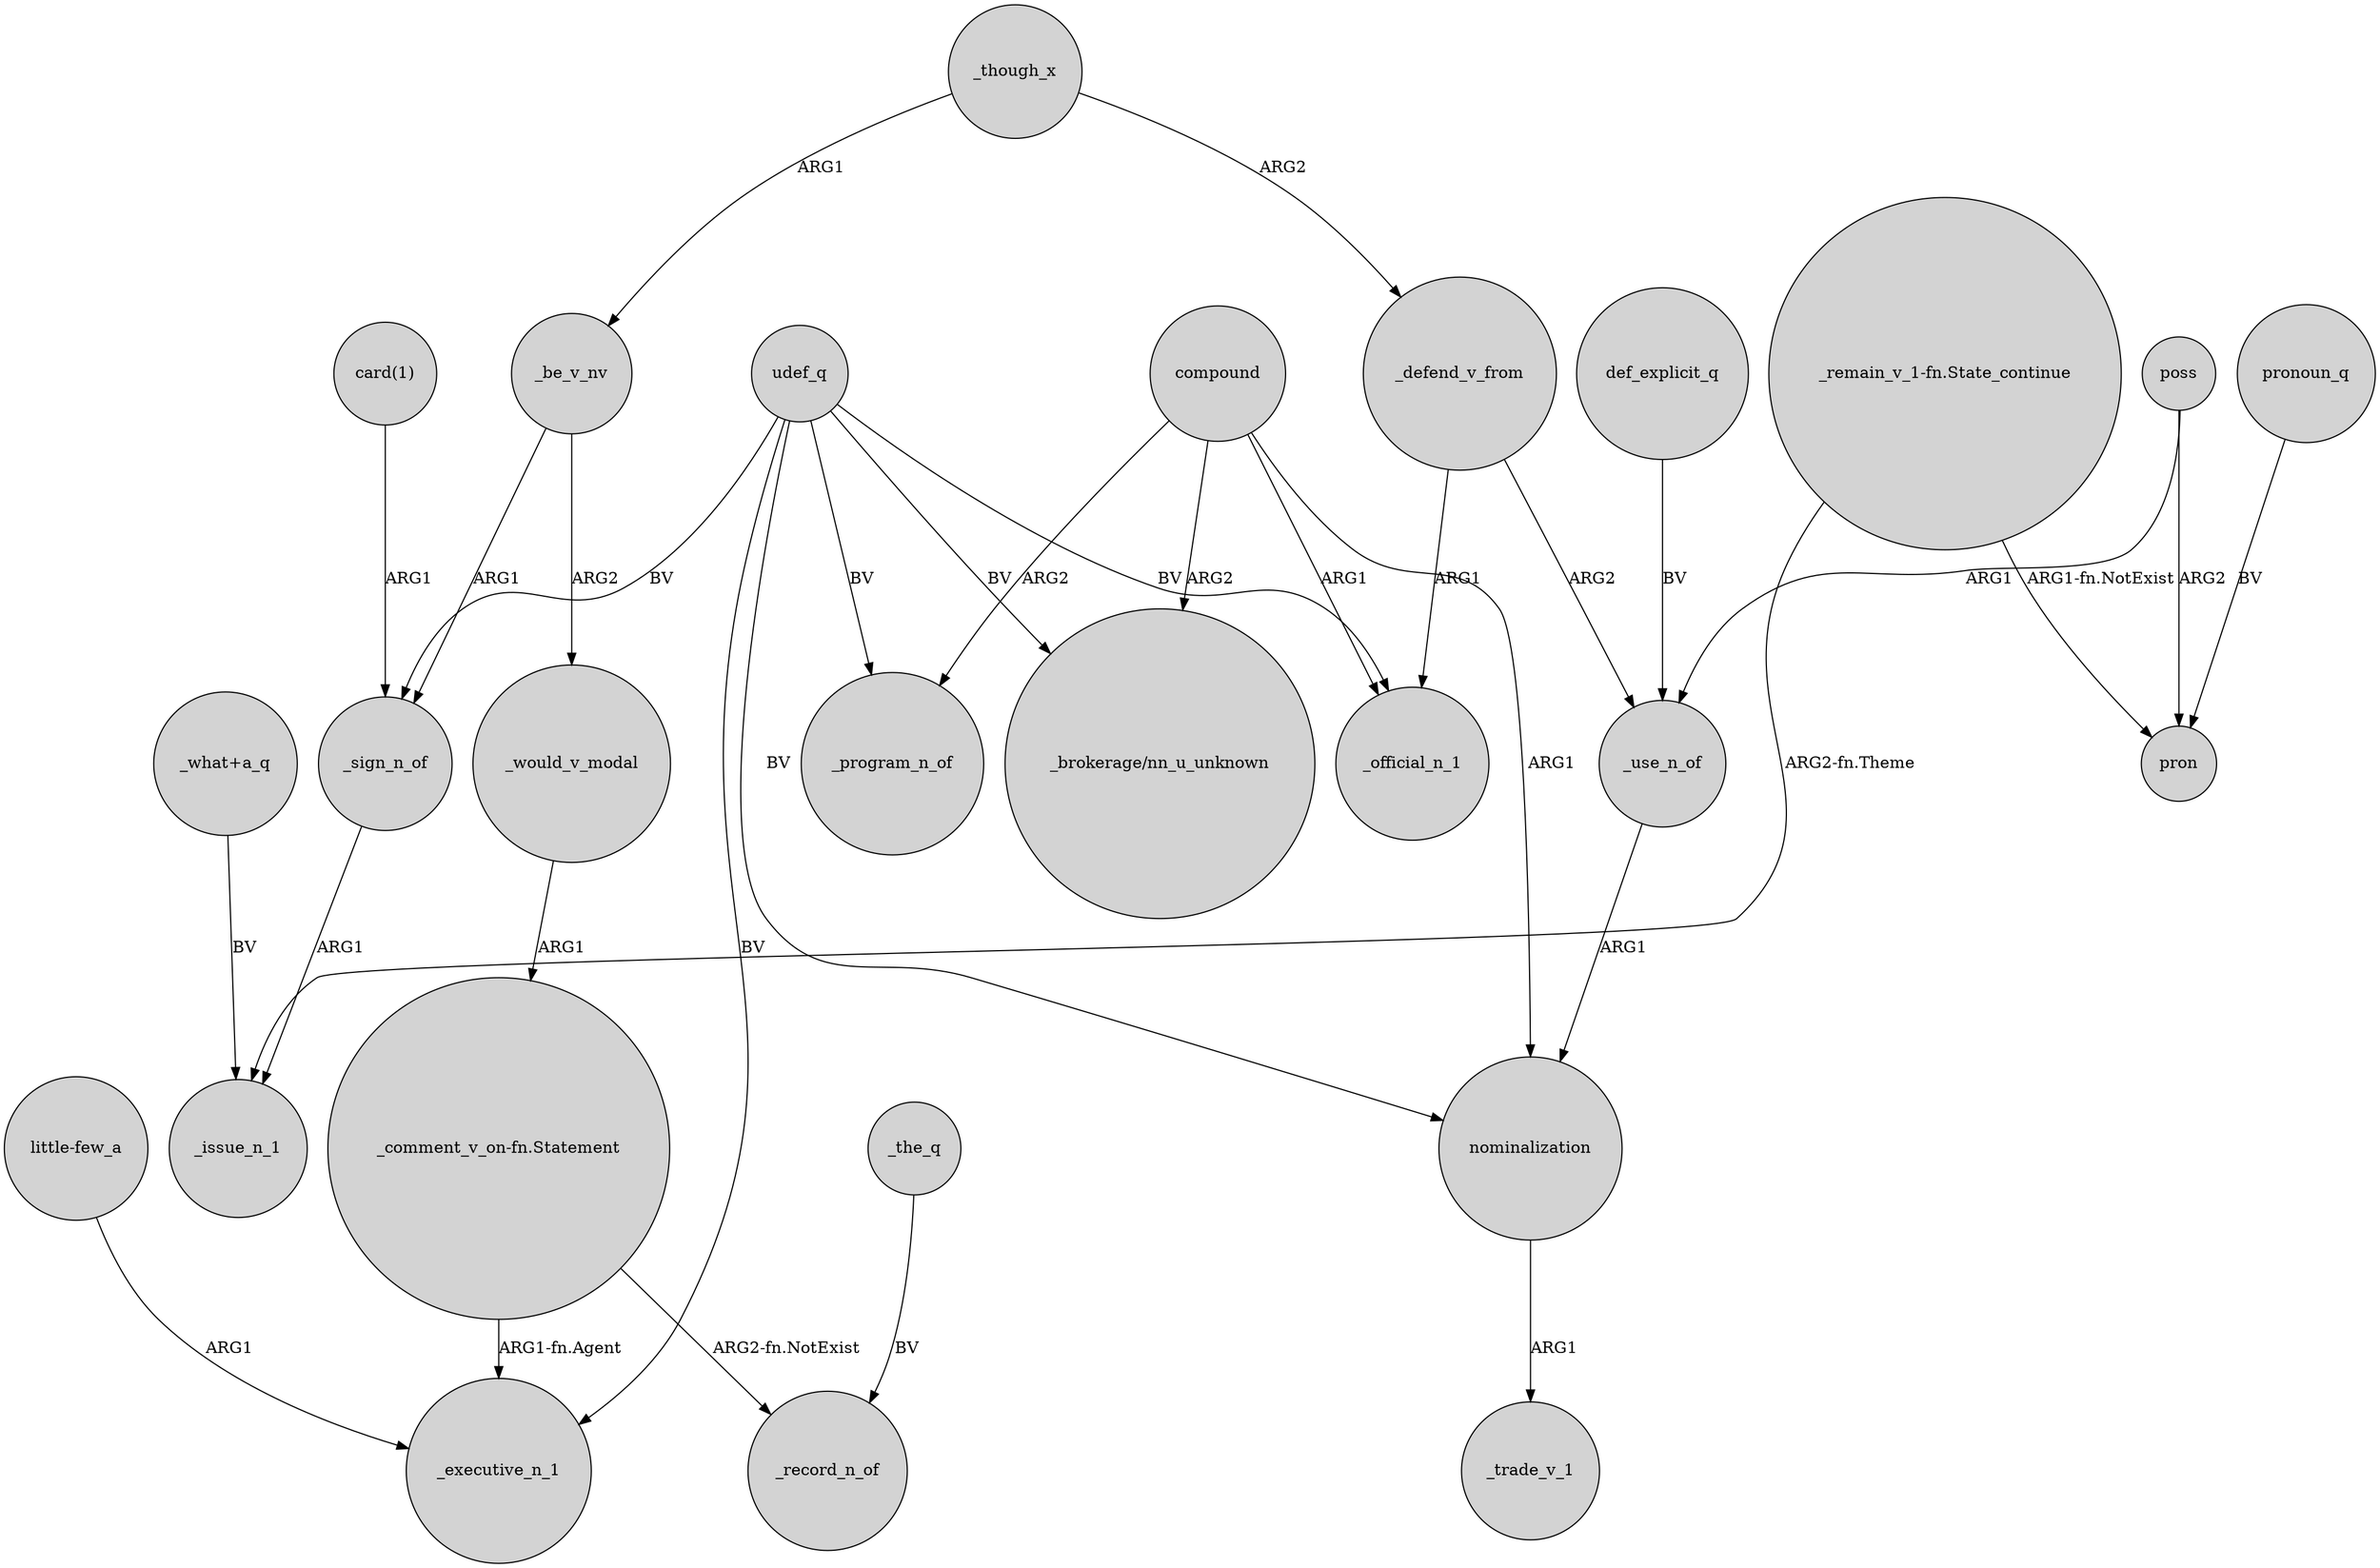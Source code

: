digraph {
	node [shape=circle style=filled]
	_defend_v_from -> _official_n_1 [label=ARG1]
	compound -> _program_n_of [label=ARG2]
	_be_v_nv -> _sign_n_of [label=ARG1]
	poss -> _use_n_of [label=ARG1]
	poss -> pron [label=ARG2]
	udef_q -> _executive_n_1 [label=BV]
	_though_x -> _defend_v_from [label=ARG2]
	udef_q -> _program_n_of [label=BV]
	compound -> "_brokerage/nn_u_unknown" [label=ARG2]
	nominalization -> _trade_v_1 [label=ARG1]
	"_what+a_q" -> _issue_n_1 [label=BV]
	udef_q -> "_brokerage/nn_u_unknown" [label=BV]
	pronoun_q -> pron [label=BV]
	udef_q -> _sign_n_of [label=BV]
	_would_v_modal -> "_comment_v_on-fn.Statement" [label=ARG1]
	def_explicit_q -> _use_n_of [label=BV]
	udef_q -> _official_n_1 [label=BV]
	_be_v_nv -> _would_v_modal [label=ARG2]
	_use_n_of -> nominalization [label=ARG1]
	"_comment_v_on-fn.Statement" -> _executive_n_1 [label="ARG1-fn.Agent"]
	udef_q -> nominalization [label=BV]
	compound -> _official_n_1 [label=ARG1]
	_the_q -> _record_n_of [label=BV]
	"_remain_v_1-fn.State_continue" -> _issue_n_1 [label="ARG2-fn.Theme"]
	"_comment_v_on-fn.Statement" -> _record_n_of [label="ARG2-fn.NotExist"]
	"card(1)" -> _sign_n_of [label=ARG1]
	compound -> nominalization [label=ARG1]
	_though_x -> _be_v_nv [label=ARG1]
	"_remain_v_1-fn.State_continue" -> pron [label="ARG1-fn.NotExist"]
	_sign_n_of -> _issue_n_1 [label=ARG1]
	_defend_v_from -> _use_n_of [label=ARG2]
	"little-few_a" -> _executive_n_1 [label=ARG1]
}
